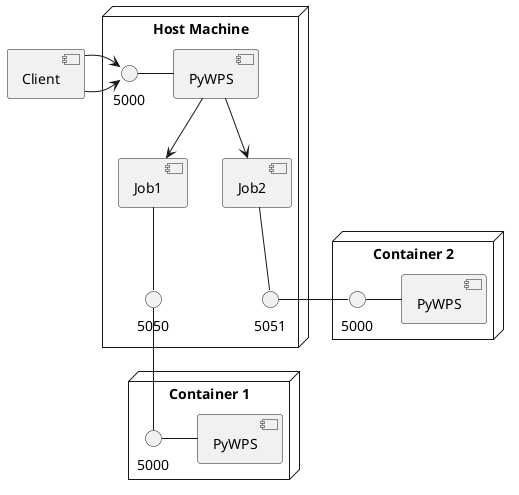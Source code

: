 @startuml
node "Container 1" {
  [PyWPS] as PWPSC1
  () 5000 as C2P5000
}

node "Container 2" {
  [PyWPS] as PWPSC2
  () 5000 as C1P5000
}


node "Host Machine" {
  () 5000 as HMP5000
  [PyWPS] as PWPSHM
  [Job1] as J1
  [Job2] as J2
  () 5050 as HMP5050
  () 5051 as HMP5051
}

[Client] -> HMP5000
[Client] -> HMP5000
HMP5000 - PWPSHM

PWPSHM --> J1
PWPSHM --> J2
J1 -- HMP5050
J2 -- HMP5051
C2P5000 - PWPSC1
HMP5050 -- C2P5000
C1P5000 - PWPSC2
HMP5051 - C1P5000
@enduml

